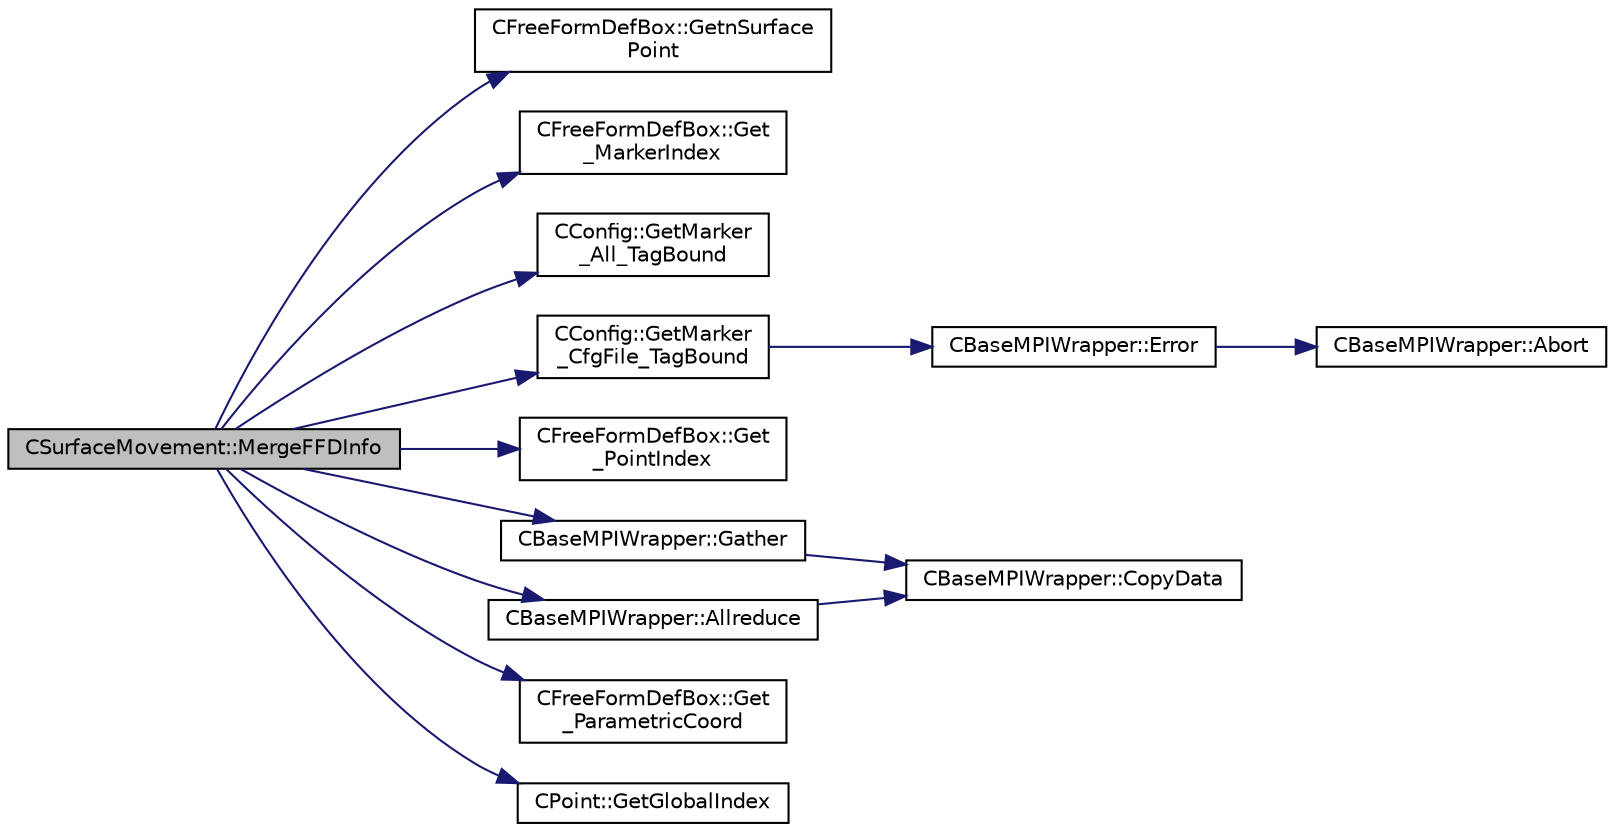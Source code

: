 digraph "CSurfaceMovement::MergeFFDInfo"
{
  edge [fontname="Helvetica",fontsize="10",labelfontname="Helvetica",labelfontsize="10"];
  node [fontname="Helvetica",fontsize="10",shape=record];
  rankdir="LR";
  Node187 [label="CSurfaceMovement::MergeFFDInfo",height=0.2,width=0.4,color="black", fillcolor="grey75", style="filled", fontcolor="black"];
  Node187 -> Node188 [color="midnightblue",fontsize="10",style="solid",fontname="Helvetica"];
  Node188 [label="CFreeFormDefBox::GetnSurface\lPoint",height=0.2,width=0.4,color="black", fillcolor="white", style="filled",URL="$class_c_free_form_def_box.html#af1a8cde23ff47b1961b28121c623bb39",tooltip="Get number of surface points. "];
  Node187 -> Node189 [color="midnightblue",fontsize="10",style="solid",fontname="Helvetica"];
  Node189 [label="CFreeFormDefBox::Get\l_MarkerIndex",height=0.2,width=0.4,color="black", fillcolor="white", style="filled",URL="$class_c_free_form_def_box.html#af241edf48272e787252ce722b6633c2a",tooltip="Get index of the marker. "];
  Node187 -> Node190 [color="midnightblue",fontsize="10",style="solid",fontname="Helvetica"];
  Node190 [label="CConfig::GetMarker\l_All_TagBound",height=0.2,width=0.4,color="black", fillcolor="white", style="filled",URL="$class_c_config.html#a967e969a3beb24bb6e57d7036af003be",tooltip="Get the index of the surface defined in the geometry file. "];
  Node187 -> Node191 [color="midnightblue",fontsize="10",style="solid",fontname="Helvetica"];
  Node191 [label="CConfig::GetMarker\l_CfgFile_TagBound",height=0.2,width=0.4,color="black", fillcolor="white", style="filled",URL="$class_c_config.html#afbe63631fc63185ae5ce6b8caf8ce580",tooltip="Get the index in the config information of the marker val_marker. "];
  Node191 -> Node192 [color="midnightblue",fontsize="10",style="solid",fontname="Helvetica"];
  Node192 [label="CBaseMPIWrapper::Error",height=0.2,width=0.4,color="black", fillcolor="white", style="filled",URL="$class_c_base_m_p_i_wrapper.html#a04457c47629bda56704e6a8804833eeb"];
  Node192 -> Node193 [color="midnightblue",fontsize="10",style="solid",fontname="Helvetica"];
  Node193 [label="CBaseMPIWrapper::Abort",height=0.2,width=0.4,color="black", fillcolor="white", style="filled",URL="$class_c_base_m_p_i_wrapper.html#a21ef5681e2acb532d345e9bab173ef07"];
  Node187 -> Node194 [color="midnightblue",fontsize="10",style="solid",fontname="Helvetica"];
  Node194 [label="CFreeFormDefBox::Get\l_PointIndex",height=0.2,width=0.4,color="black", fillcolor="white", style="filled",URL="$class_c_free_form_def_box.html#a03c4aa0f3256bf75bf04f47ce79b5477",tooltip="Get index of the point. "];
  Node187 -> Node195 [color="midnightblue",fontsize="10",style="solid",fontname="Helvetica"];
  Node195 [label="CBaseMPIWrapper::Gather",height=0.2,width=0.4,color="black", fillcolor="white", style="filled",URL="$class_c_base_m_p_i_wrapper.html#a39e59958c13f7fefc74062ba2ff149f1"];
  Node195 -> Node196 [color="midnightblue",fontsize="10",style="solid",fontname="Helvetica"];
  Node196 [label="CBaseMPIWrapper::CopyData",height=0.2,width=0.4,color="black", fillcolor="white", style="filled",URL="$class_c_base_m_p_i_wrapper.html#a4725cc1dd65b161b483e812a538a5e36"];
  Node187 -> Node197 [color="midnightblue",fontsize="10",style="solid",fontname="Helvetica"];
  Node197 [label="CBaseMPIWrapper::Allreduce",height=0.2,width=0.4,color="black", fillcolor="white", style="filled",URL="$class_c_base_m_p_i_wrapper.html#a637b6fd917a8ca91ce748ba88e0d66b6"];
  Node197 -> Node196 [color="midnightblue",fontsize="10",style="solid",fontname="Helvetica"];
  Node187 -> Node198 [color="midnightblue",fontsize="10",style="solid",fontname="Helvetica"];
  Node198 [label="CFreeFormDefBox::Get\l_ParametricCoord",height=0.2,width=0.4,color="black", fillcolor="white", style="filled",URL="$class_c_free_form_def_box.html#a28c012a979fa19c9facdd10a9500ed18",tooltip="Get parametric coordinates. "];
  Node187 -> Node199 [color="midnightblue",fontsize="10",style="solid",fontname="Helvetica"];
  Node199 [label="CPoint::GetGlobalIndex",height=0.2,width=0.4,color="black", fillcolor="white", style="filled",URL="$class_c_point.html#ab546170a5a03ef210a75fc5531910050",tooltip="Get the global index in a parallel computation. "];
}
